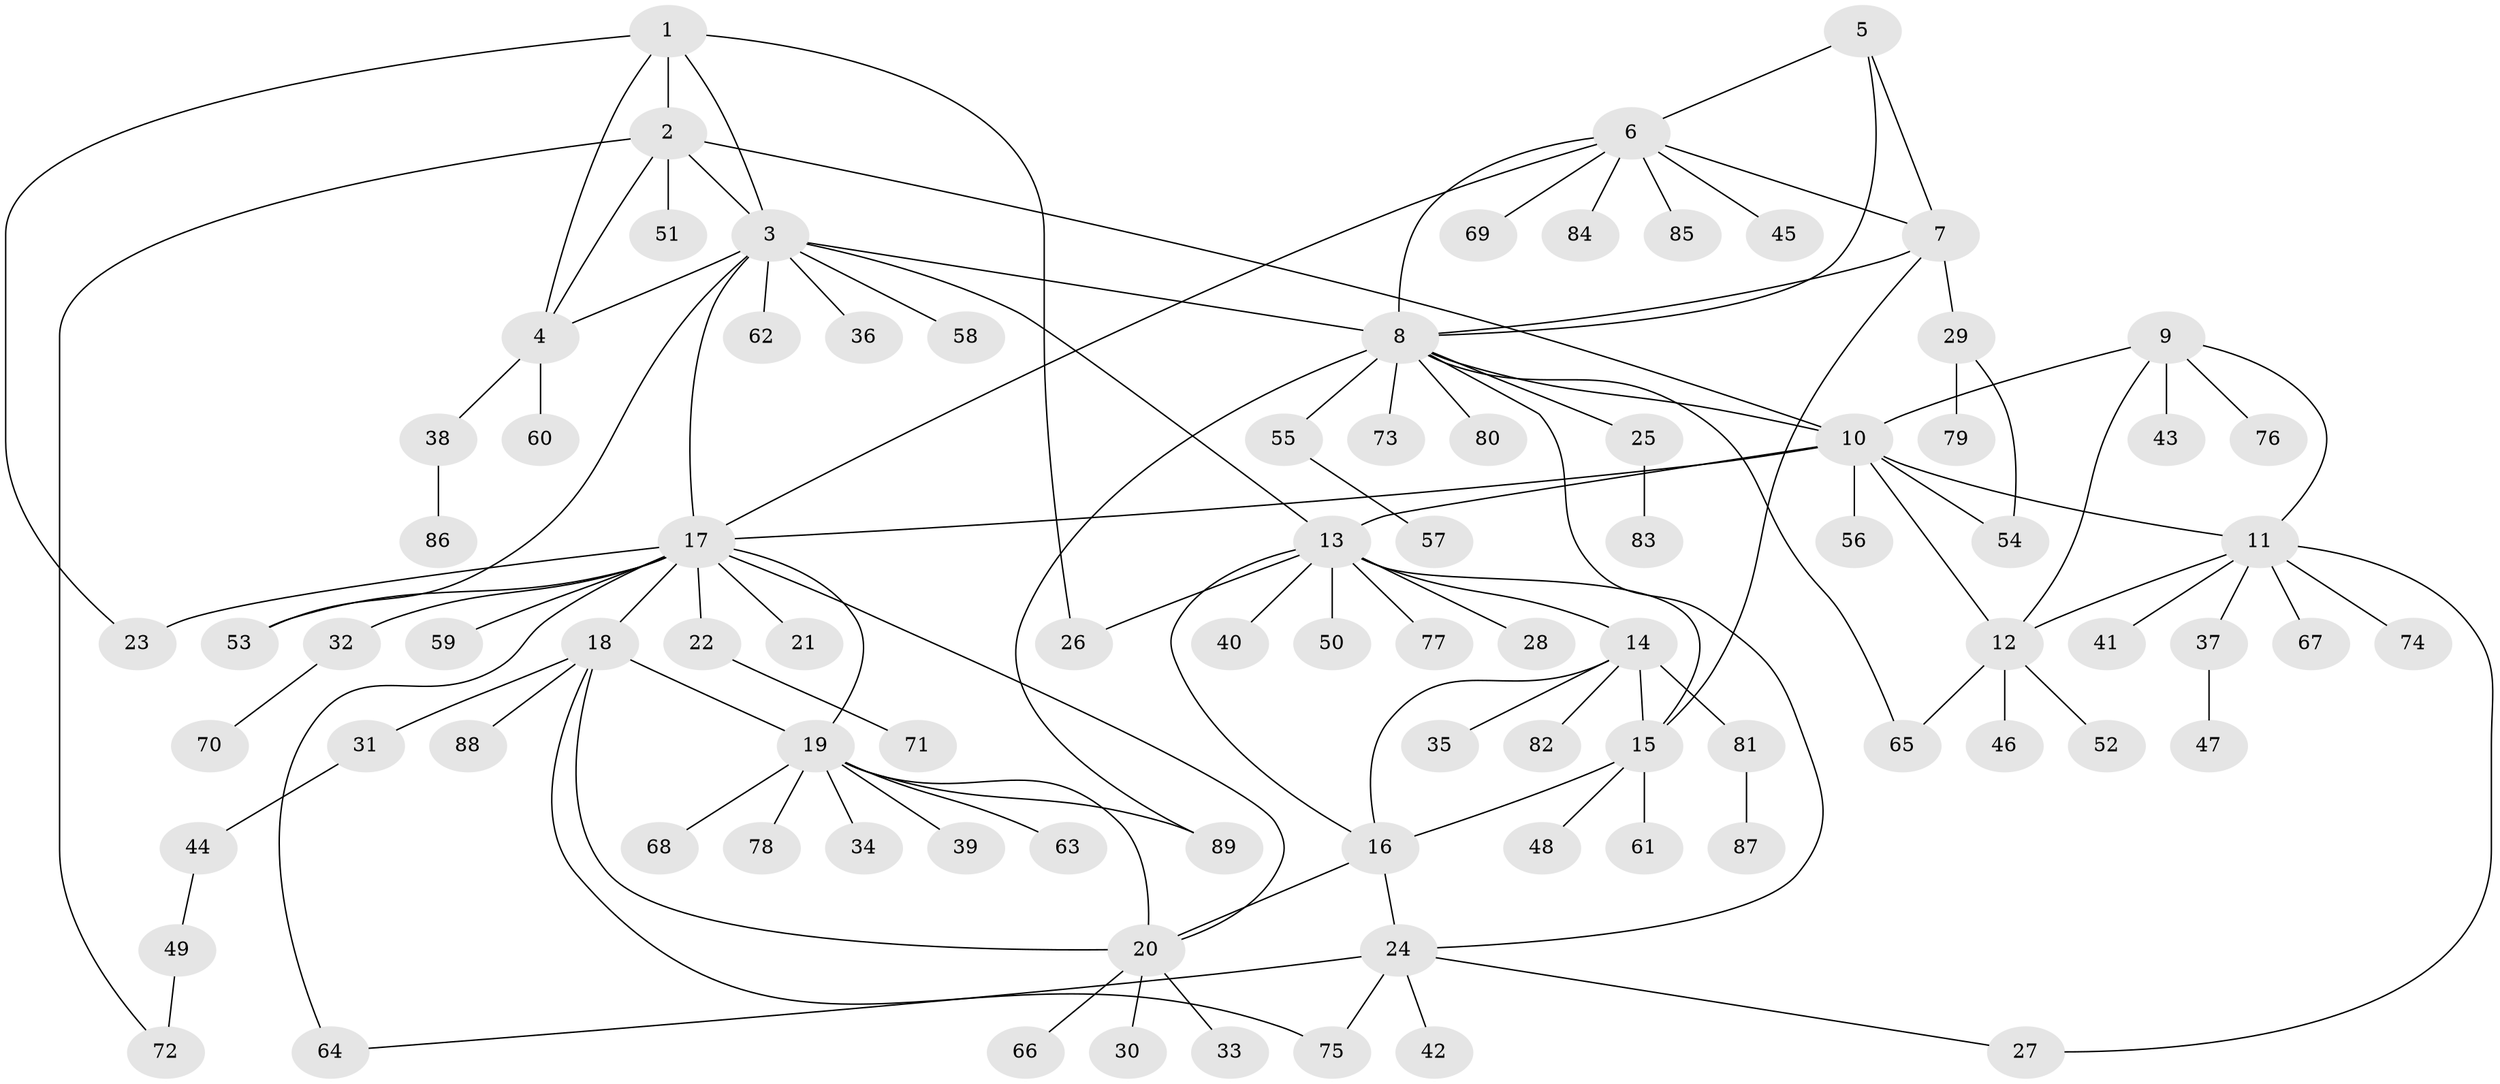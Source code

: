 // coarse degree distribution, {1: 0.7692307692307693, 9: 0.07692307692307693, 2: 0.11538461538461539, 10: 0.038461538461538464}
// Generated by graph-tools (version 1.1) at 2025/57/03/04/25 21:57:40]
// undirected, 89 vertices, 120 edges
graph export_dot {
graph [start="1"]
  node [color=gray90,style=filled];
  1;
  2;
  3;
  4;
  5;
  6;
  7;
  8;
  9;
  10;
  11;
  12;
  13;
  14;
  15;
  16;
  17;
  18;
  19;
  20;
  21;
  22;
  23;
  24;
  25;
  26;
  27;
  28;
  29;
  30;
  31;
  32;
  33;
  34;
  35;
  36;
  37;
  38;
  39;
  40;
  41;
  42;
  43;
  44;
  45;
  46;
  47;
  48;
  49;
  50;
  51;
  52;
  53;
  54;
  55;
  56;
  57;
  58;
  59;
  60;
  61;
  62;
  63;
  64;
  65;
  66;
  67;
  68;
  69;
  70;
  71;
  72;
  73;
  74;
  75;
  76;
  77;
  78;
  79;
  80;
  81;
  82;
  83;
  84;
  85;
  86;
  87;
  88;
  89;
  1 -- 2;
  1 -- 3;
  1 -- 4;
  1 -- 23;
  1 -- 26;
  2 -- 3;
  2 -- 4;
  2 -- 10;
  2 -- 51;
  2 -- 72;
  3 -- 4;
  3 -- 8;
  3 -- 13;
  3 -- 17;
  3 -- 36;
  3 -- 53;
  3 -- 58;
  3 -- 62;
  4 -- 38;
  4 -- 60;
  5 -- 6;
  5 -- 7;
  5 -- 8;
  6 -- 7;
  6 -- 8;
  6 -- 17;
  6 -- 45;
  6 -- 69;
  6 -- 84;
  6 -- 85;
  7 -- 8;
  7 -- 15;
  7 -- 29;
  8 -- 10;
  8 -- 24;
  8 -- 25;
  8 -- 55;
  8 -- 65;
  8 -- 73;
  8 -- 80;
  8 -- 89;
  9 -- 10;
  9 -- 11;
  9 -- 12;
  9 -- 43;
  9 -- 76;
  10 -- 11;
  10 -- 12;
  10 -- 13;
  10 -- 17;
  10 -- 54;
  10 -- 56;
  11 -- 12;
  11 -- 27;
  11 -- 37;
  11 -- 41;
  11 -- 67;
  11 -- 74;
  12 -- 46;
  12 -- 52;
  12 -- 65;
  13 -- 14;
  13 -- 15;
  13 -- 16;
  13 -- 26;
  13 -- 28;
  13 -- 40;
  13 -- 50;
  13 -- 77;
  14 -- 15;
  14 -- 16;
  14 -- 35;
  14 -- 81;
  14 -- 82;
  15 -- 16;
  15 -- 48;
  15 -- 61;
  16 -- 20;
  16 -- 24;
  17 -- 18;
  17 -- 19;
  17 -- 20;
  17 -- 21;
  17 -- 22;
  17 -- 23;
  17 -- 32;
  17 -- 53;
  17 -- 59;
  17 -- 64;
  18 -- 19;
  18 -- 20;
  18 -- 31;
  18 -- 75;
  18 -- 88;
  19 -- 20;
  19 -- 34;
  19 -- 39;
  19 -- 63;
  19 -- 68;
  19 -- 78;
  19 -- 89;
  20 -- 30;
  20 -- 33;
  20 -- 66;
  22 -- 71;
  24 -- 27;
  24 -- 42;
  24 -- 64;
  24 -- 75;
  25 -- 83;
  29 -- 54;
  29 -- 79;
  31 -- 44;
  32 -- 70;
  37 -- 47;
  38 -- 86;
  44 -- 49;
  49 -- 72;
  55 -- 57;
  81 -- 87;
}
